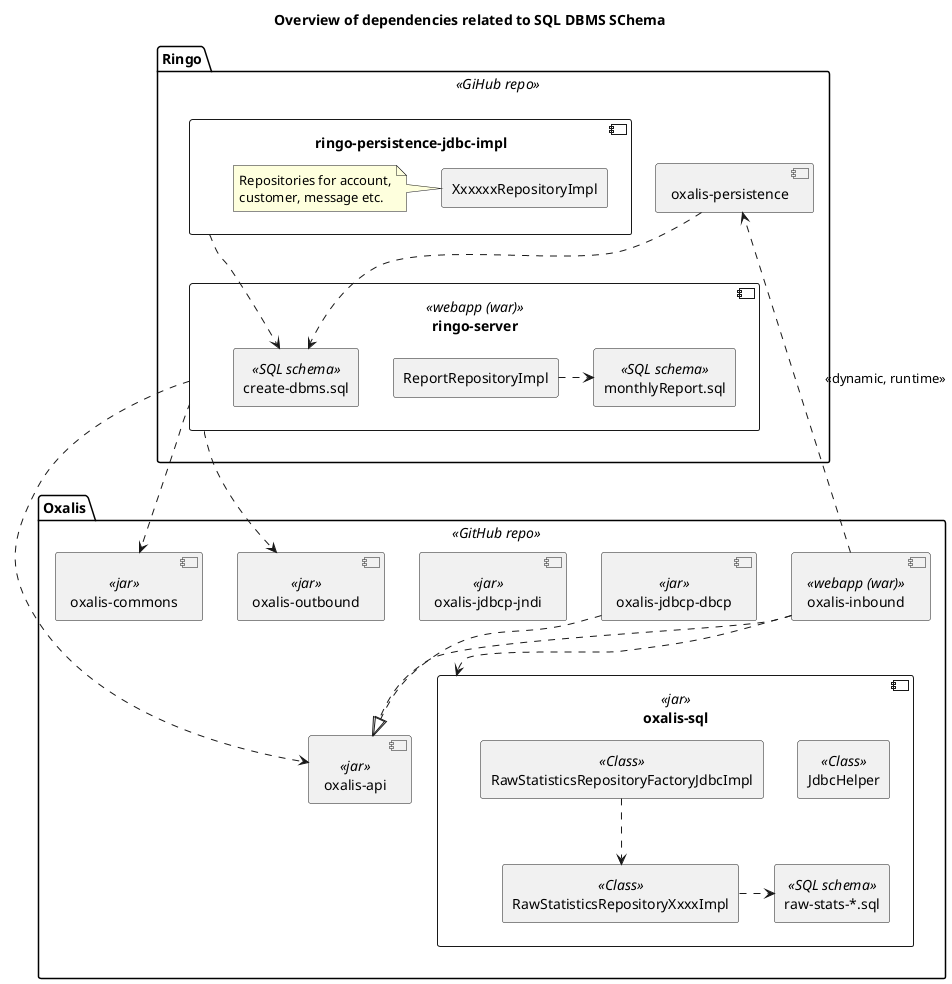 @startuml

Title Overview of dependencies related to SQL DBMS SChema

skinparam componentStyle uml2

/'
database "Access Point DBMS" as ap_dbms <<SQL>> {
    node schema
}
'/




package "Oxalis" <<GitHub repo>> {
    component "oxalis-inbound" as oxalis_inbound <<webapp (war)>>
    component "oxalis-api" as oxalis_api <<jar>>
    component "oxalis-sql" as oxalis_sql <<jar>> {
        rectangle "raw-stats-*.sql" as raw_stats_script <<SQL schema>>
        rectangle JdbcHelper <<Class>>
        rectangle RawStatisticsRepositoryXxxxImpl <<Class>>
        rectangle RawStatisticsRepositoryFactoryJdbcImpl <<Class>>
        RawStatisticsRepositoryFactoryJdbcImpl ..> RawStatisticsRepositoryXxxxImpl
        RawStatisticsRepositoryXxxxImpl .> raw_stats_script
    }

    component "oxalis-jdbcp-dbcp" as oxalis_jdbc_dbcp <<jar>>
    component "oxalis-jdbcp-jndi" as oxalis_jdbc_jndi <<jar>>
    component "oxalis-outbound" as oxalis_outbound <<jar>>
    component "oxalis-commons" as oxalis_commons <<jar>>

    oxalis_jdbc_dbcp ..|> oxalis_api
    oxalis_inbound ..|> oxalis_api
    oxalis_inbound ..> oxalis_sql
}

package "Ringo" <<GiHub repo>> {
    component "ringo-server" as ringo_server <<webapp (war)>>{
        rectangle "create-dbms.sql" as create_dbms_script <<SQL schema>>
        rectangle "monthlyReport.sql" as monthly_report_script <<SQL schema>>
        rectangle ReportRepositoryImpl
        ReportRepositoryImpl .> monthly_report_script
    }
    ringo_server ..> oxalis_api
    ringo_server ..> oxalis_outbound
    ringo_server ..> oxalis_commons

    component "ringo-persistence-jdbc-impl" as ringo_persistence_jdbc_impl {
        rectangle XxxxxxRepositoryImpl as XR
        note left of XR
            Repositories for account,
            customer, message etc.
        end note
    }

    component "oxalis-persistence" as oxalis_persistence

}



/'
database schema
schema ..> create_dbms_script
schema ..> raw_stats_script
schema ..> monthly_report_script
'/
ringo_persistence_jdbc_impl ..> create_dbms_script
oxalis_inbound ..> oxalis_persistence : <<dynamic, runtime>>
oxalis_persistence ..> create_dbms_script
@enduml
